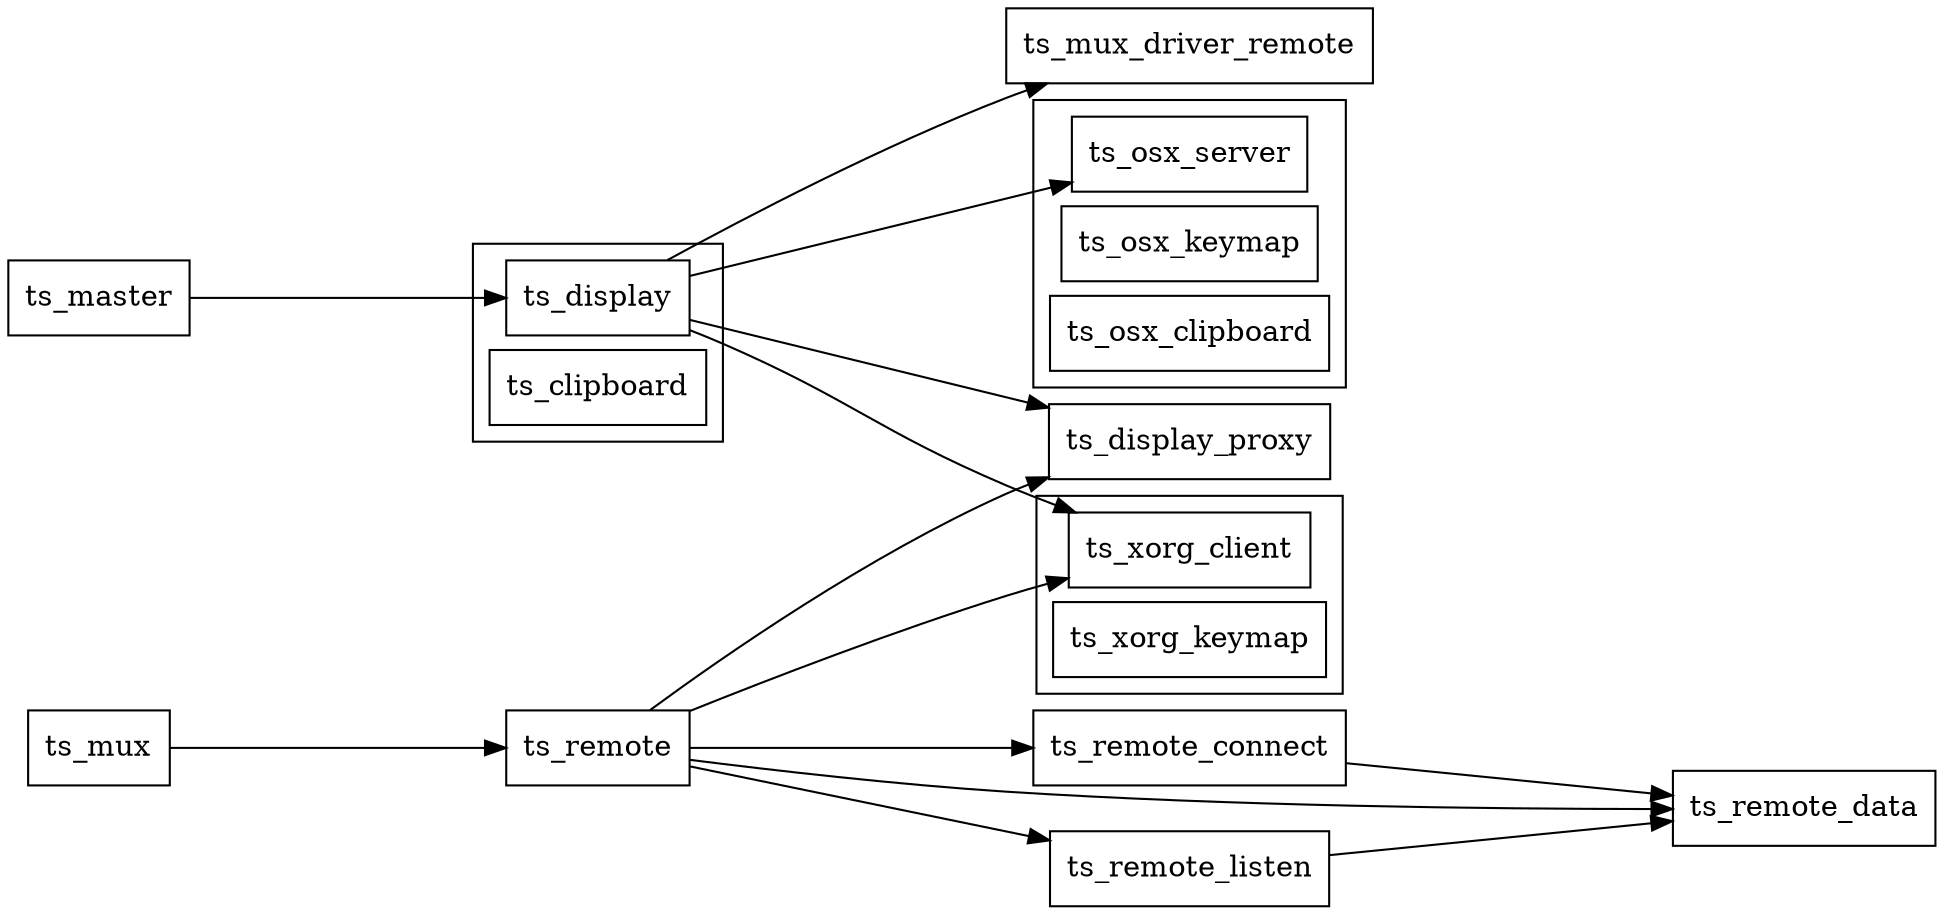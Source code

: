 digraph dump { 
	node [shape=rect]; compound=true; nodesep=.1; ranksep=2; rankdir=LR; concentrate=true
;
	
	subgraph clusters_osx_server {
		ts_osx_server;
		ts_osx_keymap;
		ts_osx_clipboard;
	}
	subgraph clusters_xorg_client {
		ts_xorg_client;
		ts_xorg_keymap;
	}
	subgraph clusters_display {
		ts_display;
		ts_clipboard;
	}
	ts_master -> ts_display; 
	ts_display -> ts_xorg_client;
	ts_display -> ts_display_proxy;
	ts_display -> ts_mux_driver_remote;
	ts_display -> ts_osx_server;
	
	ts_mux -> ts_remote;
	
	ts_remote -> ts_remote_listen ;
	ts_remote -> ts_remote_data ;
	ts_remote -> ts_remote_connect ;
	ts_remote_connect -> ts_remote_data;
	ts_remote_listen -> ts_remote_data;
	
	ts_remote -> ts_xorg_client;
	ts_remote -> ts_display_proxy;

}
